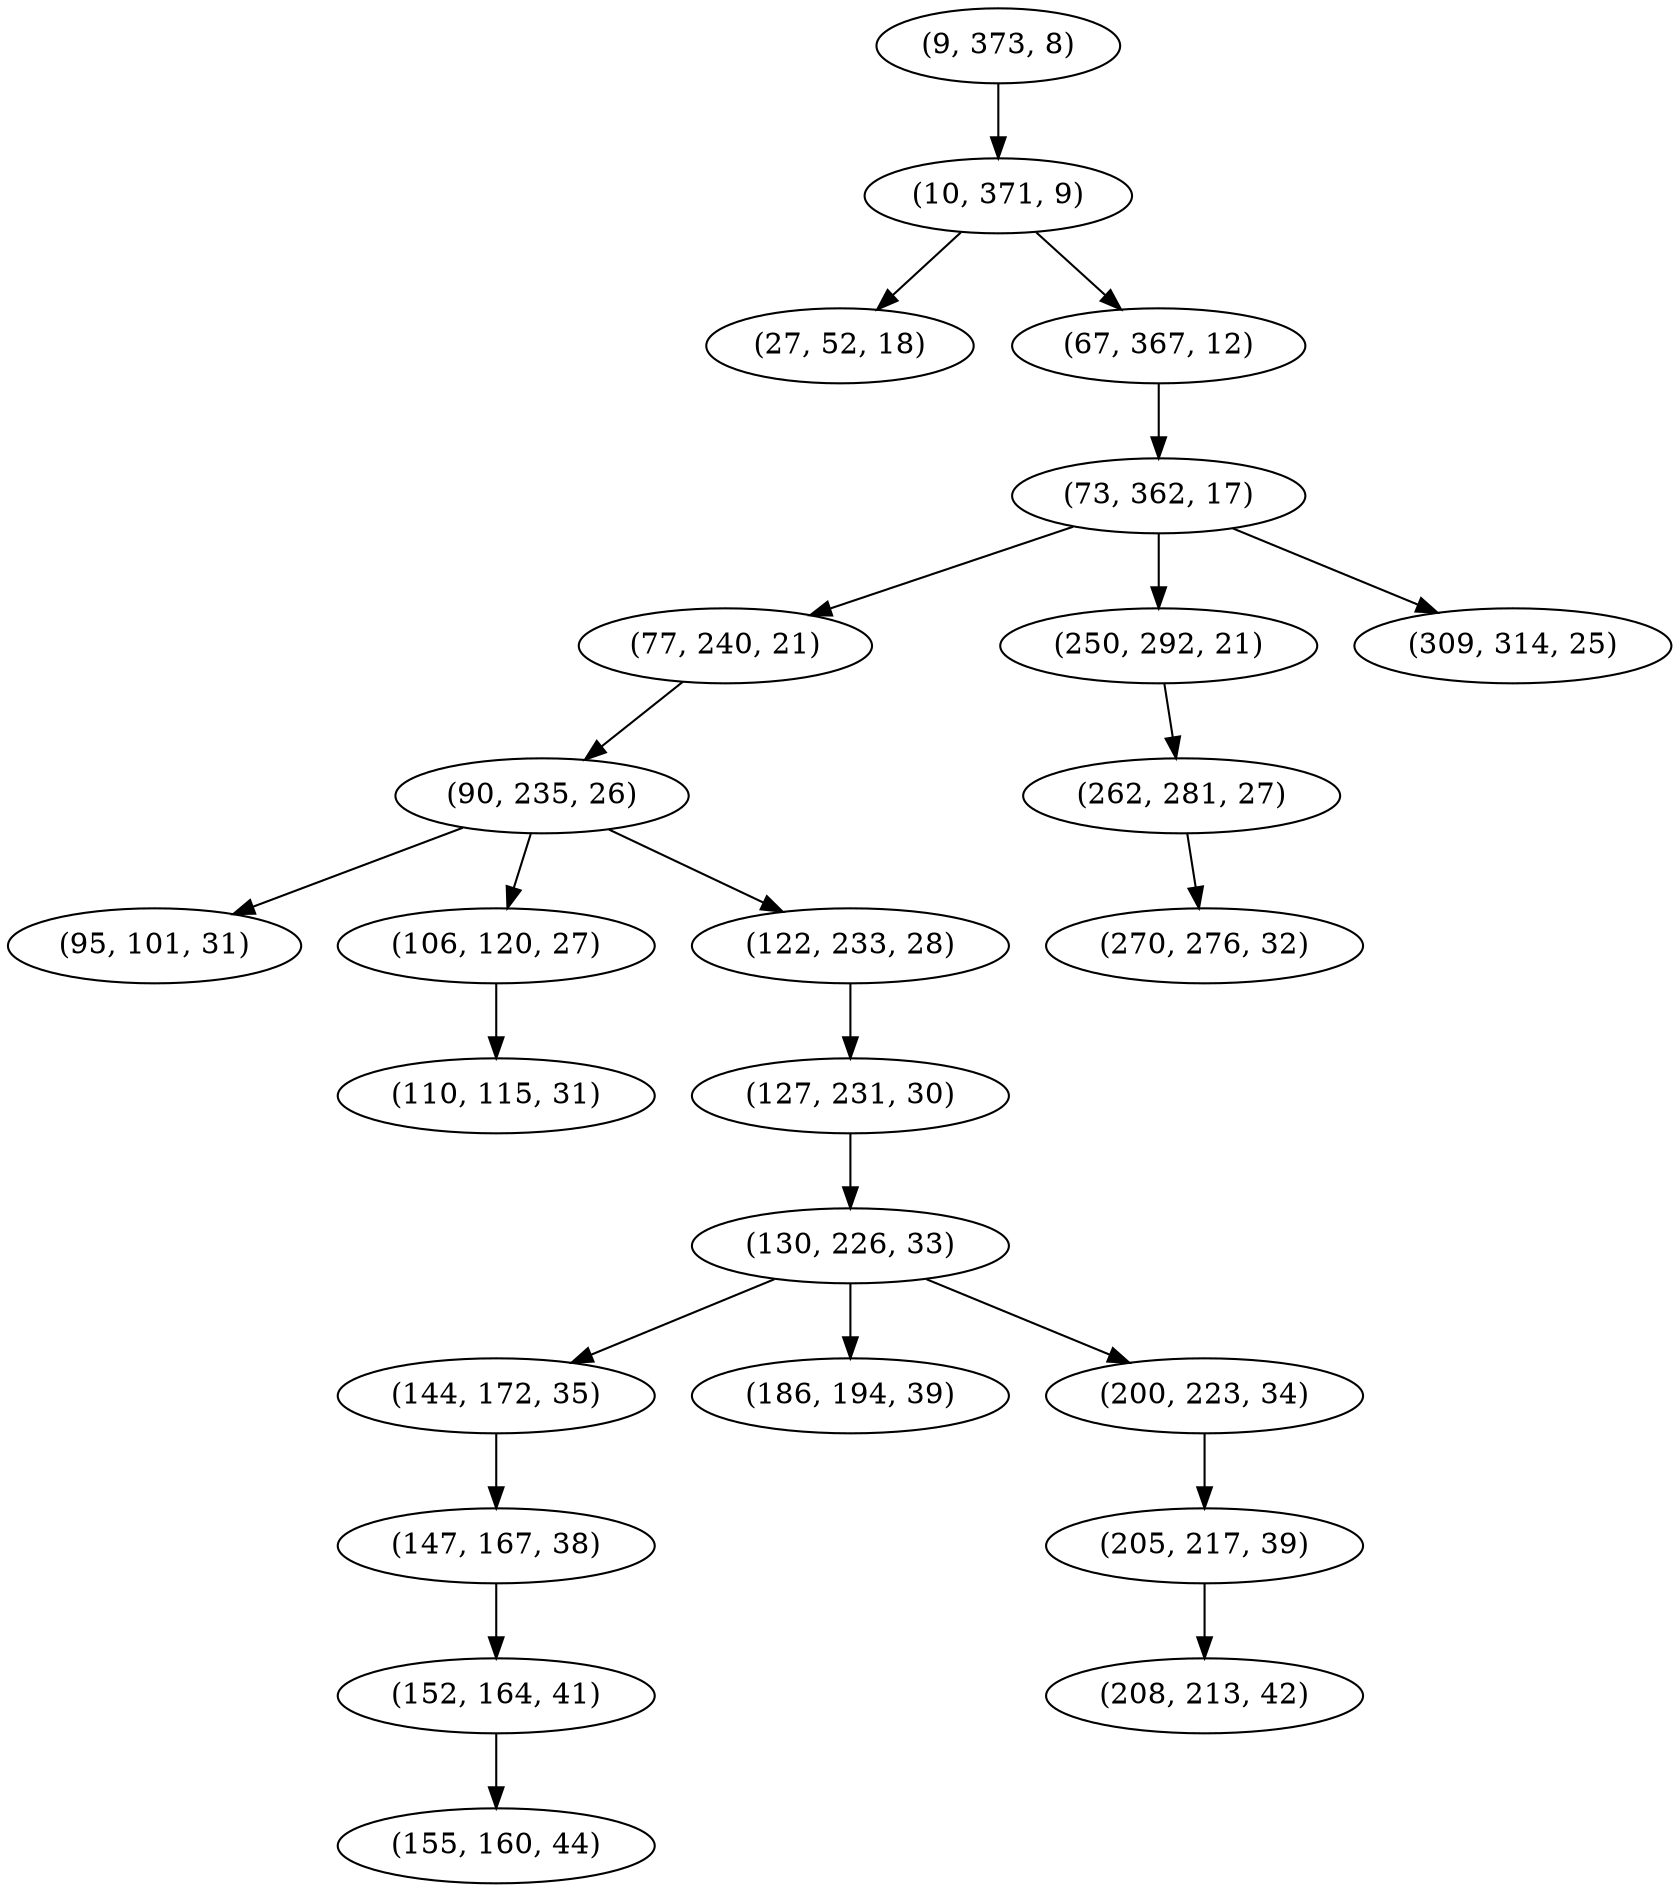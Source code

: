 digraph tree {
    "(9, 373, 8)";
    "(10, 371, 9)";
    "(27, 52, 18)";
    "(67, 367, 12)";
    "(73, 362, 17)";
    "(77, 240, 21)";
    "(90, 235, 26)";
    "(95, 101, 31)";
    "(106, 120, 27)";
    "(110, 115, 31)";
    "(122, 233, 28)";
    "(127, 231, 30)";
    "(130, 226, 33)";
    "(144, 172, 35)";
    "(147, 167, 38)";
    "(152, 164, 41)";
    "(155, 160, 44)";
    "(186, 194, 39)";
    "(200, 223, 34)";
    "(205, 217, 39)";
    "(208, 213, 42)";
    "(250, 292, 21)";
    "(262, 281, 27)";
    "(270, 276, 32)";
    "(309, 314, 25)";
    "(9, 373, 8)" -> "(10, 371, 9)";
    "(10, 371, 9)" -> "(27, 52, 18)";
    "(10, 371, 9)" -> "(67, 367, 12)";
    "(67, 367, 12)" -> "(73, 362, 17)";
    "(73, 362, 17)" -> "(77, 240, 21)";
    "(73, 362, 17)" -> "(250, 292, 21)";
    "(73, 362, 17)" -> "(309, 314, 25)";
    "(77, 240, 21)" -> "(90, 235, 26)";
    "(90, 235, 26)" -> "(95, 101, 31)";
    "(90, 235, 26)" -> "(106, 120, 27)";
    "(90, 235, 26)" -> "(122, 233, 28)";
    "(106, 120, 27)" -> "(110, 115, 31)";
    "(122, 233, 28)" -> "(127, 231, 30)";
    "(127, 231, 30)" -> "(130, 226, 33)";
    "(130, 226, 33)" -> "(144, 172, 35)";
    "(130, 226, 33)" -> "(186, 194, 39)";
    "(130, 226, 33)" -> "(200, 223, 34)";
    "(144, 172, 35)" -> "(147, 167, 38)";
    "(147, 167, 38)" -> "(152, 164, 41)";
    "(152, 164, 41)" -> "(155, 160, 44)";
    "(200, 223, 34)" -> "(205, 217, 39)";
    "(205, 217, 39)" -> "(208, 213, 42)";
    "(250, 292, 21)" -> "(262, 281, 27)";
    "(262, 281, 27)" -> "(270, 276, 32)";
}
